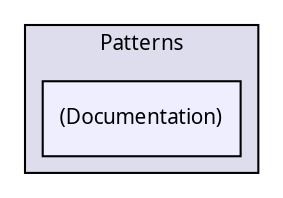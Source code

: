 digraph "Solution/Solution/Alicorn/Build/Patterns/(Documentation)" {
  compound=true
  node [ fontsize="10", fontname="Verdana"];
  edge [ labelfontsize="10", labelfontname="Verdana"];
  subgraph clusterdir_16ec6319bdbe192bd3493b8915d6e5c2 {
    graph [ bgcolor="#ddddee", pencolor="black", label="Patterns" fontname="Verdana", fontsize="10", URL="dir_16ec6319bdbe192bd3493b8915d6e5c2.html"]
  dir_a7fc7c10fa7d0297a2c6e4e629b66876 [shape=box, label="(Documentation)", style="filled", fillcolor="#eeeeff", pencolor="black", URL="dir_a7fc7c10fa7d0297a2c6e4e629b66876.html"];
  }
}
